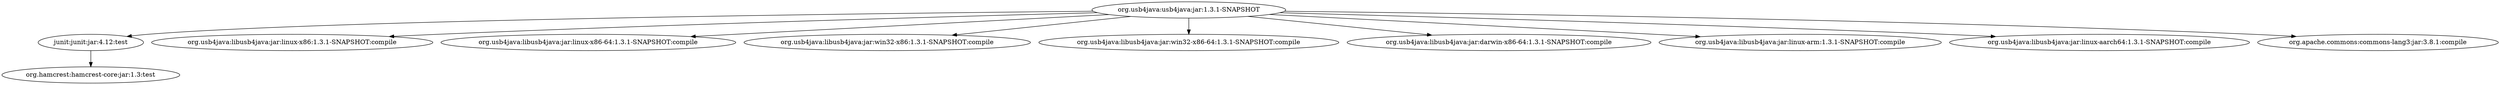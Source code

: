 digraph usb4java__usb4java {
	"org.usb4java:usb4java:jar:1.3.1-SNAPSHOT" -> "junit:junit:jar:4.12:test" ; 
	"org.usb4java:usb4java:jar:1.3.1-SNAPSHOT" -> "org.usb4java:libusb4java:jar:linux-x86:1.3.1-SNAPSHOT:compile" ; 
	"org.usb4java:usb4java:jar:1.3.1-SNAPSHOT" -> "org.usb4java:libusb4java:jar:linux-x86-64:1.3.1-SNAPSHOT:compile" ; 
	"org.usb4java:usb4java:jar:1.3.1-SNAPSHOT" -> "org.usb4java:libusb4java:jar:win32-x86:1.3.1-SNAPSHOT:compile" ; 
	"org.usb4java:usb4java:jar:1.3.1-SNAPSHOT" -> "org.usb4java:libusb4java:jar:win32-x86-64:1.3.1-SNAPSHOT:compile" ; 
	"org.usb4java:usb4java:jar:1.3.1-SNAPSHOT" -> "org.usb4java:libusb4java:jar:darwin-x86-64:1.3.1-SNAPSHOT:compile" ; 
	"org.usb4java:usb4java:jar:1.3.1-SNAPSHOT" -> "org.usb4java:libusb4java:jar:linux-arm:1.3.1-SNAPSHOT:compile" ; 
	"org.usb4java:usb4java:jar:1.3.1-SNAPSHOT" -> "org.usb4java:libusb4java:jar:linux-aarch64:1.3.1-SNAPSHOT:compile" ; 
	"org.usb4java:usb4java:jar:1.3.1-SNAPSHOT" -> "org.apache.commons:commons-lang3:jar:3.8.1:compile" ; 
	"junit:junit:jar:4.12:test" -> "org.hamcrest:hamcrest-core:jar:1.3:test" ; 
}
